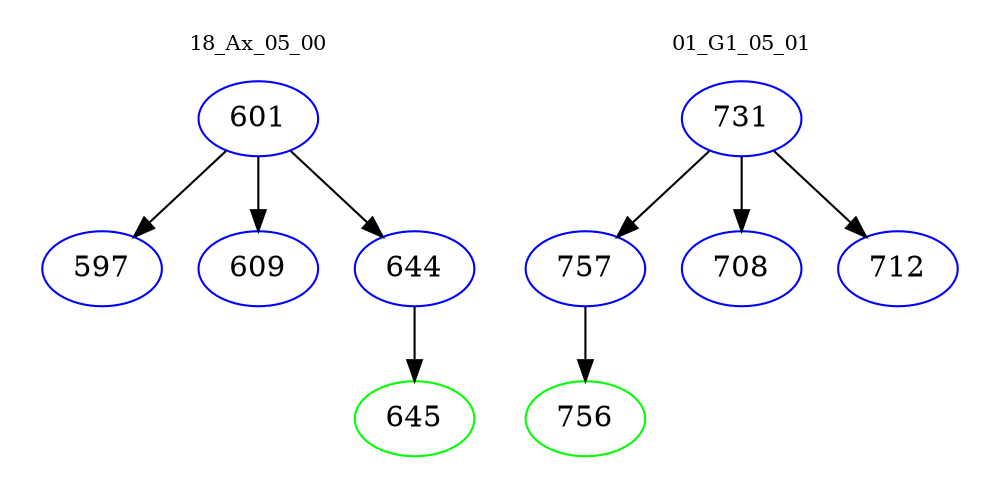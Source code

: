 digraph{
subgraph cluster_0 {
color = white
label = "18_Ax_05_00";
fontsize=10;
T0_601 [label="601", color="blue"]
T0_601 -> T0_597 [color="black"]
T0_597 [label="597", color="blue"]
T0_601 -> T0_609 [color="black"]
T0_609 [label="609", color="blue"]
T0_601 -> T0_644 [color="black"]
T0_644 [label="644", color="blue"]
T0_644 -> T0_645 [color="black"]
T0_645 [label="645", color="green"]
}
subgraph cluster_1 {
color = white
label = "01_G1_05_01";
fontsize=10;
T1_731 [label="731", color="blue"]
T1_731 -> T1_757 [color="black"]
T1_757 [label="757", color="blue"]
T1_757 -> T1_756 [color="black"]
T1_756 [label="756", color="green"]
T1_731 -> T1_708 [color="black"]
T1_708 [label="708", color="blue"]
T1_731 -> T1_712 [color="black"]
T1_712 [label="712", color="blue"]
}
}
